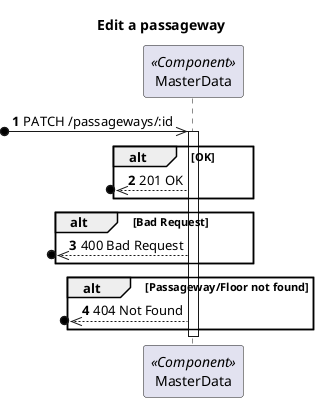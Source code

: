 @startuml
'https://plantuml.com/sequence-diagram

autonumber

skinparam packageStyle rect

title Edit a passageway

participant "MasterData" as MD <<Component>>

?o->> MD : PATCH /passageways/:id

activate MD
alt OK
   ?o<<--MD : 201 OK
end
alt Bad Request
   ?o<<--MD : 400 Bad Request
end
alt Passageway/Floor not found
   ?o<<--MD : 404 Not Found
end
deactivate MD
@enduml
